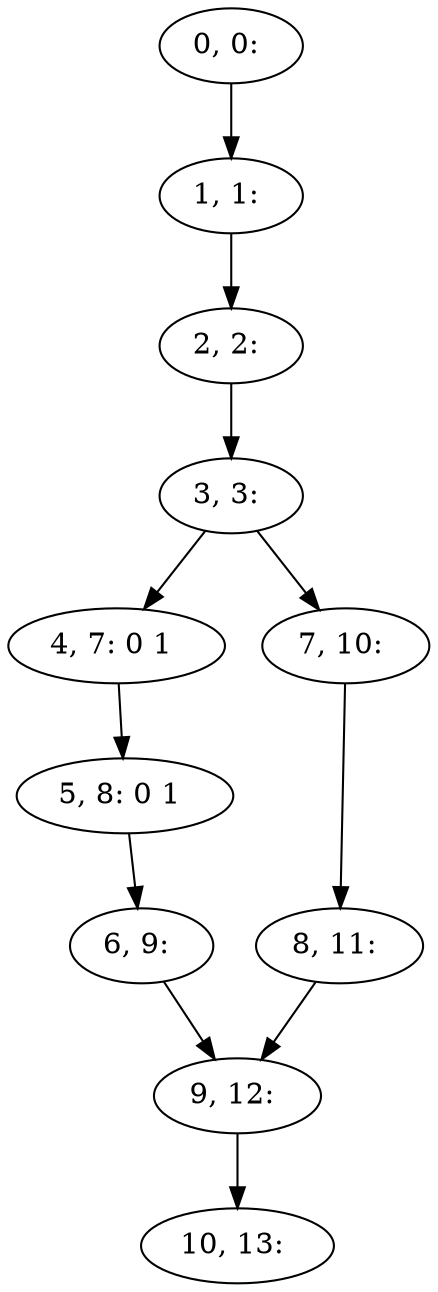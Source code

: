 digraph G {
0[label="0, 0: "];
1[label="1, 1: "];
2[label="2, 2: "];
3[label="3, 3: "];
4[label="4, 7: 0 1 "];
5[label="5, 8: 0 1 "];
6[label="6, 9: "];
7[label="7, 10: "];
8[label="8, 11: "];
9[label="9, 12: "];
10[label="10, 13: "];
0->1 ;
1->2 ;
2->3 ;
3->4 ;
3->7 ;
4->5 ;
5->6 ;
6->9 ;
7->8 ;
8->9 ;
9->10 ;
}
